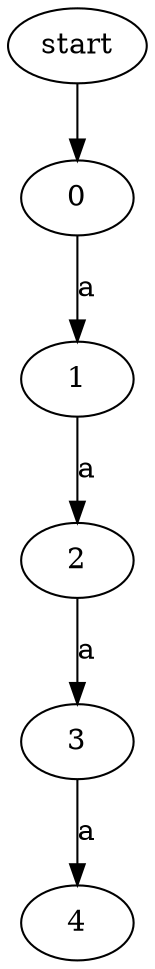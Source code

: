digraph Input {
    start -> 0;
    0 -> 1 [label = "a"];
    1 -> 2 [label = "a"];
    2 -> 3 [label = "a"];
    3 -> 4 [label = "a"];
}